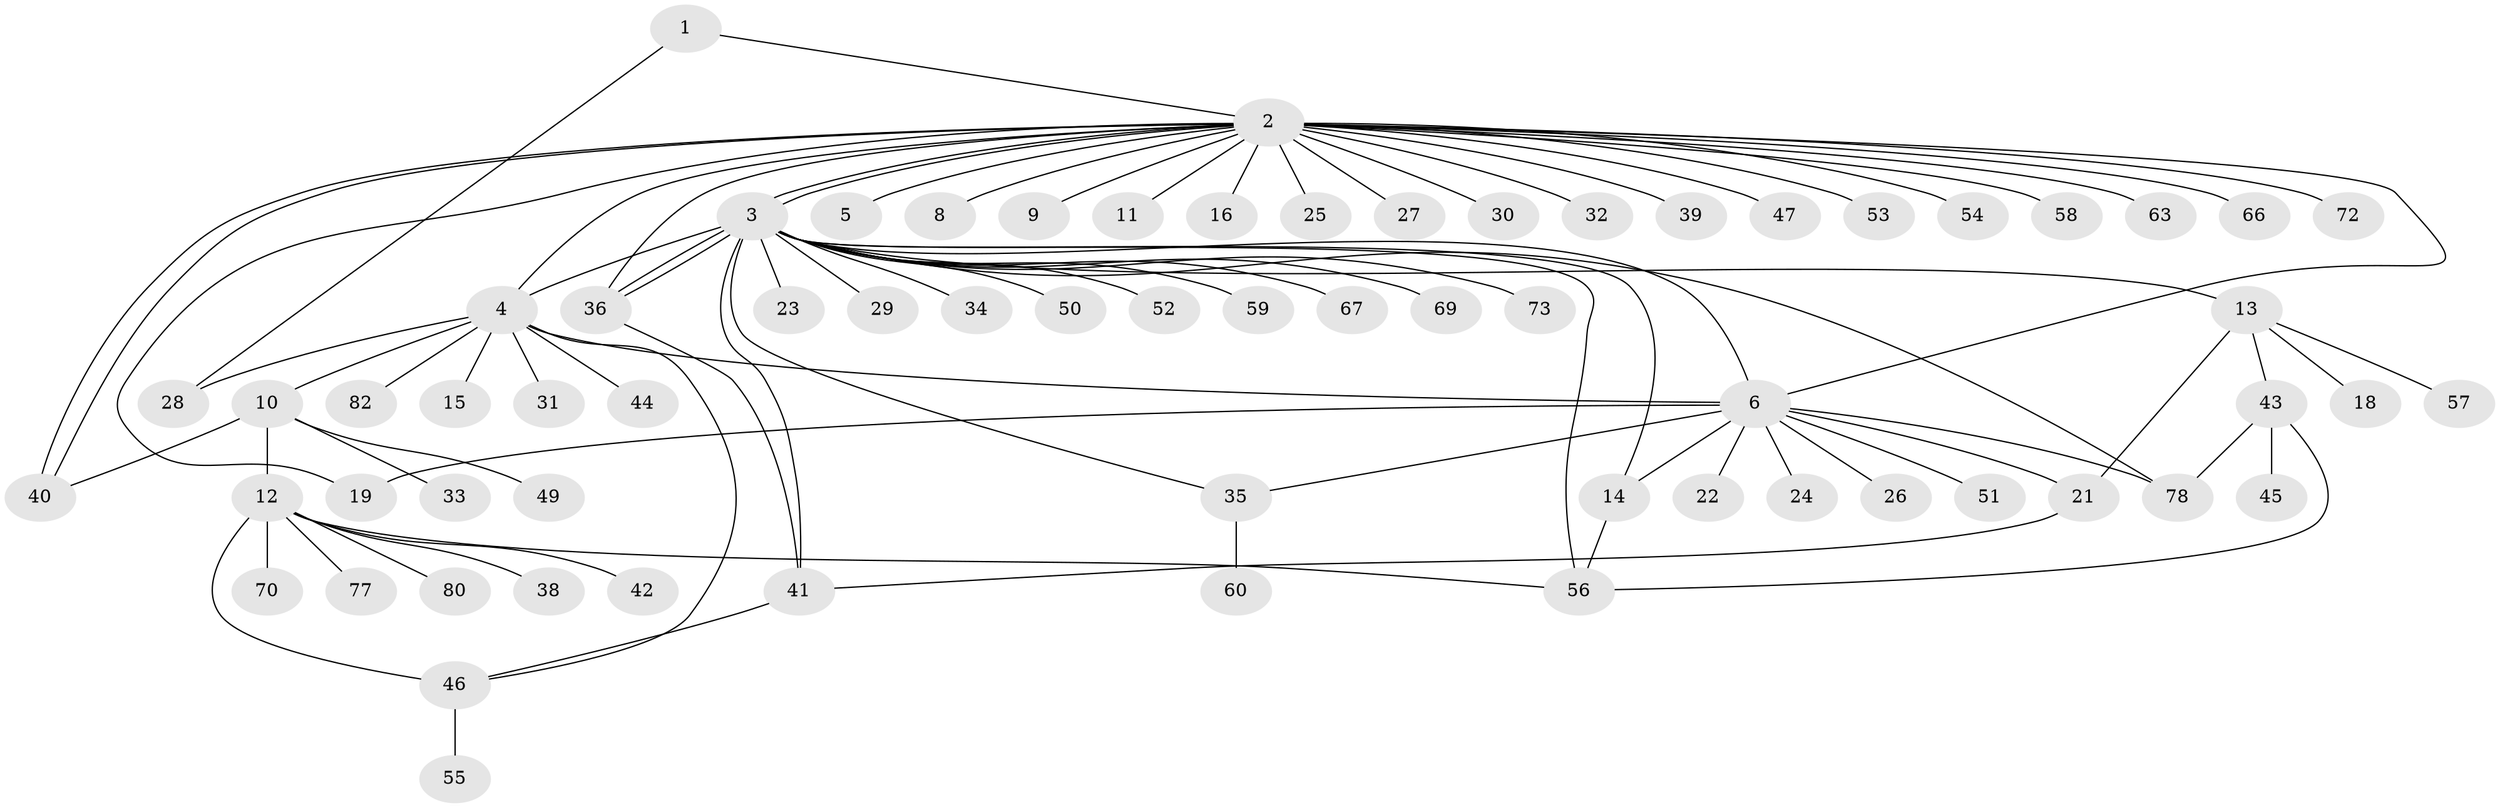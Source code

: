 // original degree distribution, {2: 0.0975609756097561, 27: 0.012195121951219513, 23: 0.012195121951219513, 9: 0.024390243902439025, 1: 0.6463414634146342, 5: 0.08536585365853659, 6: 0.024390243902439025, 4: 0.024390243902439025, 3: 0.07317073170731707}
// Generated by graph-tools (version 1.1) at 2025/11/02/27/25 16:11:14]
// undirected, 66 vertices, 87 edges
graph export_dot {
graph [start="1"]
  node [color=gray90,style=filled];
  1;
  2 [super="+76"];
  3 [super="+20"];
  4 [super="+75"];
  5;
  6 [super="+7"];
  8;
  9;
  10 [super="+37"];
  11;
  12 [super="+17"];
  13 [super="+65"];
  14 [super="+74"];
  15;
  16;
  18;
  19;
  21 [super="+48"];
  22;
  23;
  24;
  25;
  26;
  27;
  28;
  29;
  30;
  31;
  32;
  33 [super="+68"];
  34;
  35;
  36 [super="+71"];
  38;
  39;
  40;
  41;
  42;
  43 [super="+64"];
  44;
  45;
  46 [super="+61"];
  47;
  49;
  50;
  51;
  52;
  53;
  54;
  55;
  56 [super="+62"];
  57;
  58 [super="+81"];
  59;
  60;
  63;
  66;
  67;
  69;
  70;
  72;
  73;
  77;
  78 [super="+79"];
  80;
  82;
  1 -- 2;
  1 -- 28;
  2 -- 3;
  2 -- 3;
  2 -- 5;
  2 -- 6;
  2 -- 8;
  2 -- 9;
  2 -- 11;
  2 -- 16;
  2 -- 19;
  2 -- 25;
  2 -- 27;
  2 -- 30;
  2 -- 32;
  2 -- 36;
  2 -- 39;
  2 -- 40;
  2 -- 40;
  2 -- 47;
  2 -- 53;
  2 -- 54;
  2 -- 58;
  2 -- 63;
  2 -- 66;
  2 -- 72;
  2 -- 4;
  3 -- 4;
  3 -- 6;
  3 -- 13 [weight=2];
  3 -- 14;
  3 -- 23;
  3 -- 29;
  3 -- 34;
  3 -- 35;
  3 -- 36;
  3 -- 36;
  3 -- 41;
  3 -- 50;
  3 -- 52;
  3 -- 56;
  3 -- 59;
  3 -- 67;
  3 -- 69;
  3 -- 73;
  3 -- 78;
  4 -- 10;
  4 -- 15;
  4 -- 28;
  4 -- 31;
  4 -- 44;
  4 -- 82;
  4 -- 6;
  4 -- 46;
  6 -- 21;
  6 -- 22;
  6 -- 24;
  6 -- 26;
  6 -- 51;
  6 -- 35;
  6 -- 19;
  6 -- 14;
  6 -- 78;
  10 -- 12;
  10 -- 33;
  10 -- 40;
  10 -- 49;
  12 -- 38;
  12 -- 42;
  12 -- 46 [weight=2];
  12 -- 56;
  12 -- 80;
  12 -- 70;
  12 -- 77;
  13 -- 18;
  13 -- 43;
  13 -- 57;
  13 -- 21;
  14 -- 56;
  21 -- 41;
  35 -- 60;
  36 -- 41;
  41 -- 46;
  43 -- 45;
  43 -- 56;
  43 -- 78;
  46 -- 55;
}
